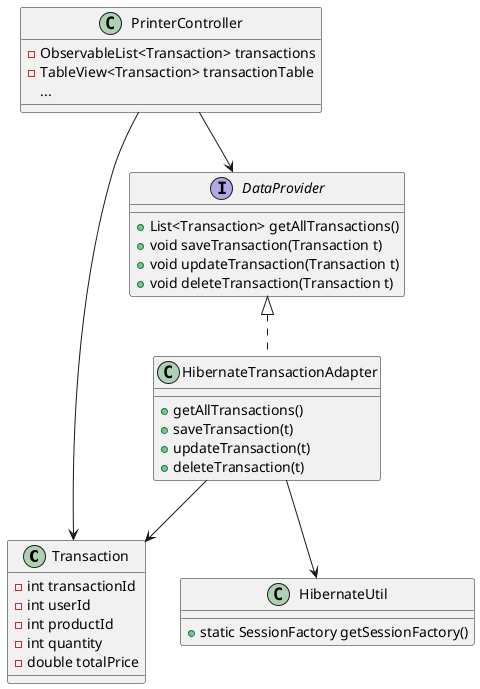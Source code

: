 @startuml
class Transaction {
  - int transactionId
  - int userId
  - int productId
  - int quantity
  - double totalPrice
}

interface DataProvider {
  + List<Transaction> getAllTransactions()
  + void saveTransaction(Transaction t)
  + void updateTransaction(Transaction t)
  + void deleteTransaction(Transaction t)
}

class HibernateTransactionAdapter {
  + getAllTransactions()
  + saveTransaction(t)
  + updateTransaction(t)
  + deleteTransaction(t)
}

class HibernateUtil {
  + static SessionFactory getSessionFactory()
}

class PrinterController {
  - ObservableList<Transaction> transactions
  - TableView<Transaction> transactionTable
  ...
}

DataProvider <|.. HibernateTransactionAdapter
HibernateTransactionAdapter --> HibernateUtil
HibernateTransactionAdapter --> Transaction
PrinterController --> DataProvider
PrinterController --> Transaction
@enduml 
